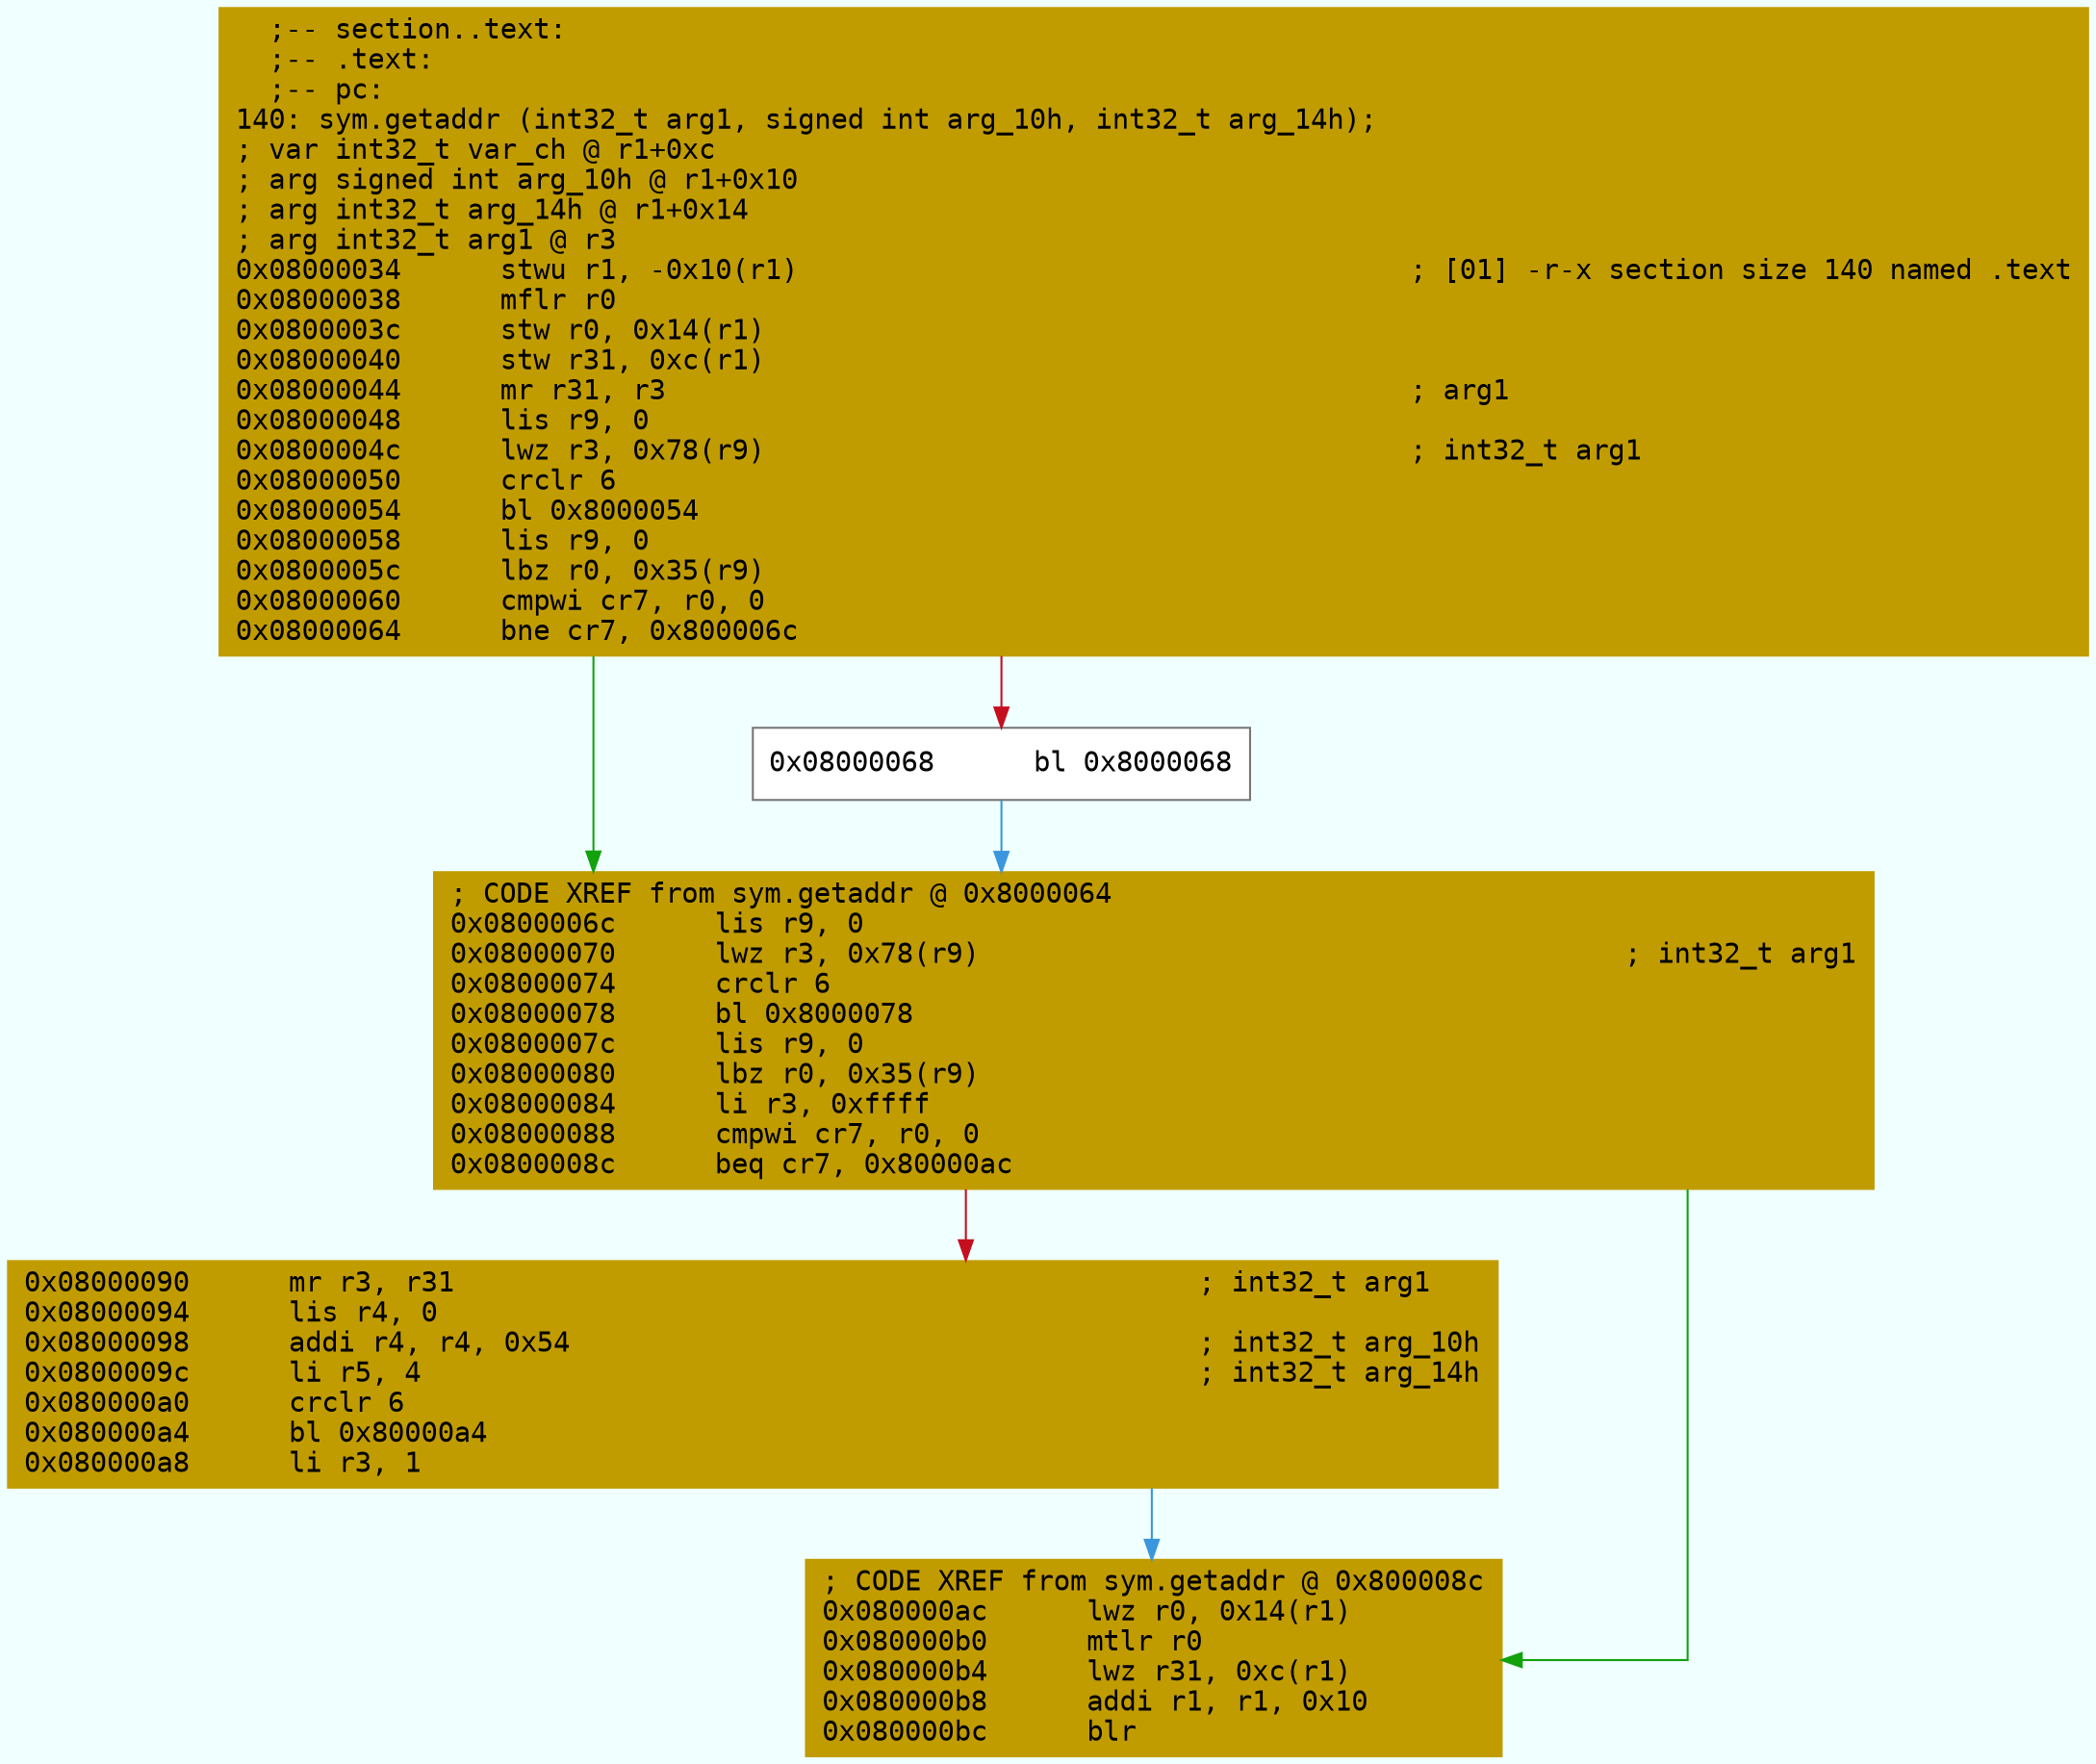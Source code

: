 digraph code {
	graph [bgcolor=azure fontsize=8 fontname="Courier" splines="ortho"];
	node [fillcolor=gray style=filled shape=box];
	edge [arrowhead="normal"];
	"0x08000034" [URL="sym.getaddr/0x08000034", fillcolor="#c19c00",color="#c19c00", fontname="Courier",label="  ;-- section..text:\l  ;-- .text:\l  ;-- pc:\l140: sym.getaddr (int32_t arg1, signed int arg_10h, int32_t arg_14h);\l; var int32_t var_ch @ r1+0xc\l; arg signed int arg_10h @ r1+0x10\l; arg int32_t arg_14h @ r1+0x14\l; arg int32_t arg1 @ r3\l0x08000034      stwu r1, -0x10(r1)                                     ; [01] -r-x section size 140 named .text\l0x08000038      mflr r0\l0x0800003c      stw r0, 0x14(r1)\l0x08000040      stw r31, 0xc(r1)\l0x08000044      mr r31, r3                                             ; arg1\l0x08000048      lis r9, 0\l0x0800004c      lwz r3, 0x78(r9)                                       ; int32_t arg1\l0x08000050      crclr 6\l0x08000054      bl 0x8000054\l0x08000058      lis r9, 0\l0x0800005c      lbz r0, 0x35(r9)\l0x08000060      cmpwi cr7, r0, 0\l0x08000064      bne cr7, 0x800006c\l"]
	"0x08000068" [URL="sym.getaddr/0x08000068", fillcolor="white",color="#767676", fontname="Courier",label="0x08000068      bl 0x8000068\l"]
	"0x0800006c" [URL="sym.getaddr/0x0800006c", fillcolor="#c19c00",color="#c19c00", fontname="Courier",label="; CODE XREF from sym.getaddr @ 0x8000064\l0x0800006c      lis r9, 0\l0x08000070      lwz r3, 0x78(r9)                                       ; int32_t arg1\l0x08000074      crclr 6\l0x08000078      bl 0x8000078\l0x0800007c      lis r9, 0\l0x08000080      lbz r0, 0x35(r9)\l0x08000084      li r3, 0xffff\l0x08000088      cmpwi cr7, r0, 0\l0x0800008c      beq cr7, 0x80000ac\l"]
	"0x08000090" [URL="sym.getaddr/0x08000090", fillcolor="#c19c00",color="#c19c00", fontname="Courier",label="0x08000090      mr r3, r31                                             ; int32_t arg1\l0x08000094      lis r4, 0\l0x08000098      addi r4, r4, 0x54                                      ; int32_t arg_10h\l0x0800009c      li r5, 4                                               ; int32_t arg_14h\l0x080000a0      crclr 6\l0x080000a4      bl 0x80000a4\l0x080000a8      li r3, 1\l"]
	"0x080000ac" [URL="sym.getaddr/0x080000ac", fillcolor="#c19c00",color="#c19c00", fontname="Courier",label="; CODE XREF from sym.getaddr @ 0x800008c\l0x080000ac      lwz r0, 0x14(r1)\l0x080000b0      mtlr r0\l0x080000b4      lwz r31, 0xc(r1)\l0x080000b8      addi r1, r1, 0x10\l0x080000bc      blr\l"]
        "0x08000034" -> "0x0800006c" [color="#13a10e"];
        "0x08000034" -> "0x08000068" [color="#c50f1f"];
        "0x08000068" -> "0x0800006c" [color="#3a96dd"];
        "0x0800006c" -> "0x080000ac" [color="#13a10e"];
        "0x0800006c" -> "0x08000090" [color="#c50f1f"];
        "0x08000090" -> "0x080000ac" [color="#3a96dd"];
}

